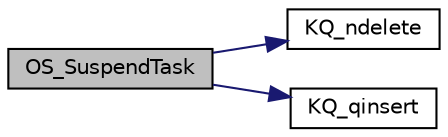 digraph "OS_SuspendTask"
{
  edge [fontname="Helvetica",fontsize="10",labelfontname="Helvetica",labelfontsize="10"];
  node [fontname="Helvetica",fontsize="10",shape=record];
  rankdir="LR";
  Node1 [label="OS_SuspendTask",height=0.2,width=0.4,color="black", fillcolor="grey75", style="filled" fontcolor="black"];
  Node1 -> Node2 [color="midnightblue",fontsize="10",style="solid",fontname="Helvetica"];
  Node2 [label="KQ_ndelete",height=0.2,width=0.4,color="black", fillcolor="white", style="filled",URL="$group__pico.html#ga3236ef3435be635dfa2eb0f2015637b2"];
  Node1 -> Node3 [color="midnightblue",fontsize="10",style="solid",fontname="Helvetica"];
  Node3 [label="KQ_qinsert",height=0.2,width=0.4,color="black", fillcolor="white", style="filled",URL="$group__pico.html#ga0ac1e5418b108ad28cc98030d9dbea49"];
}
